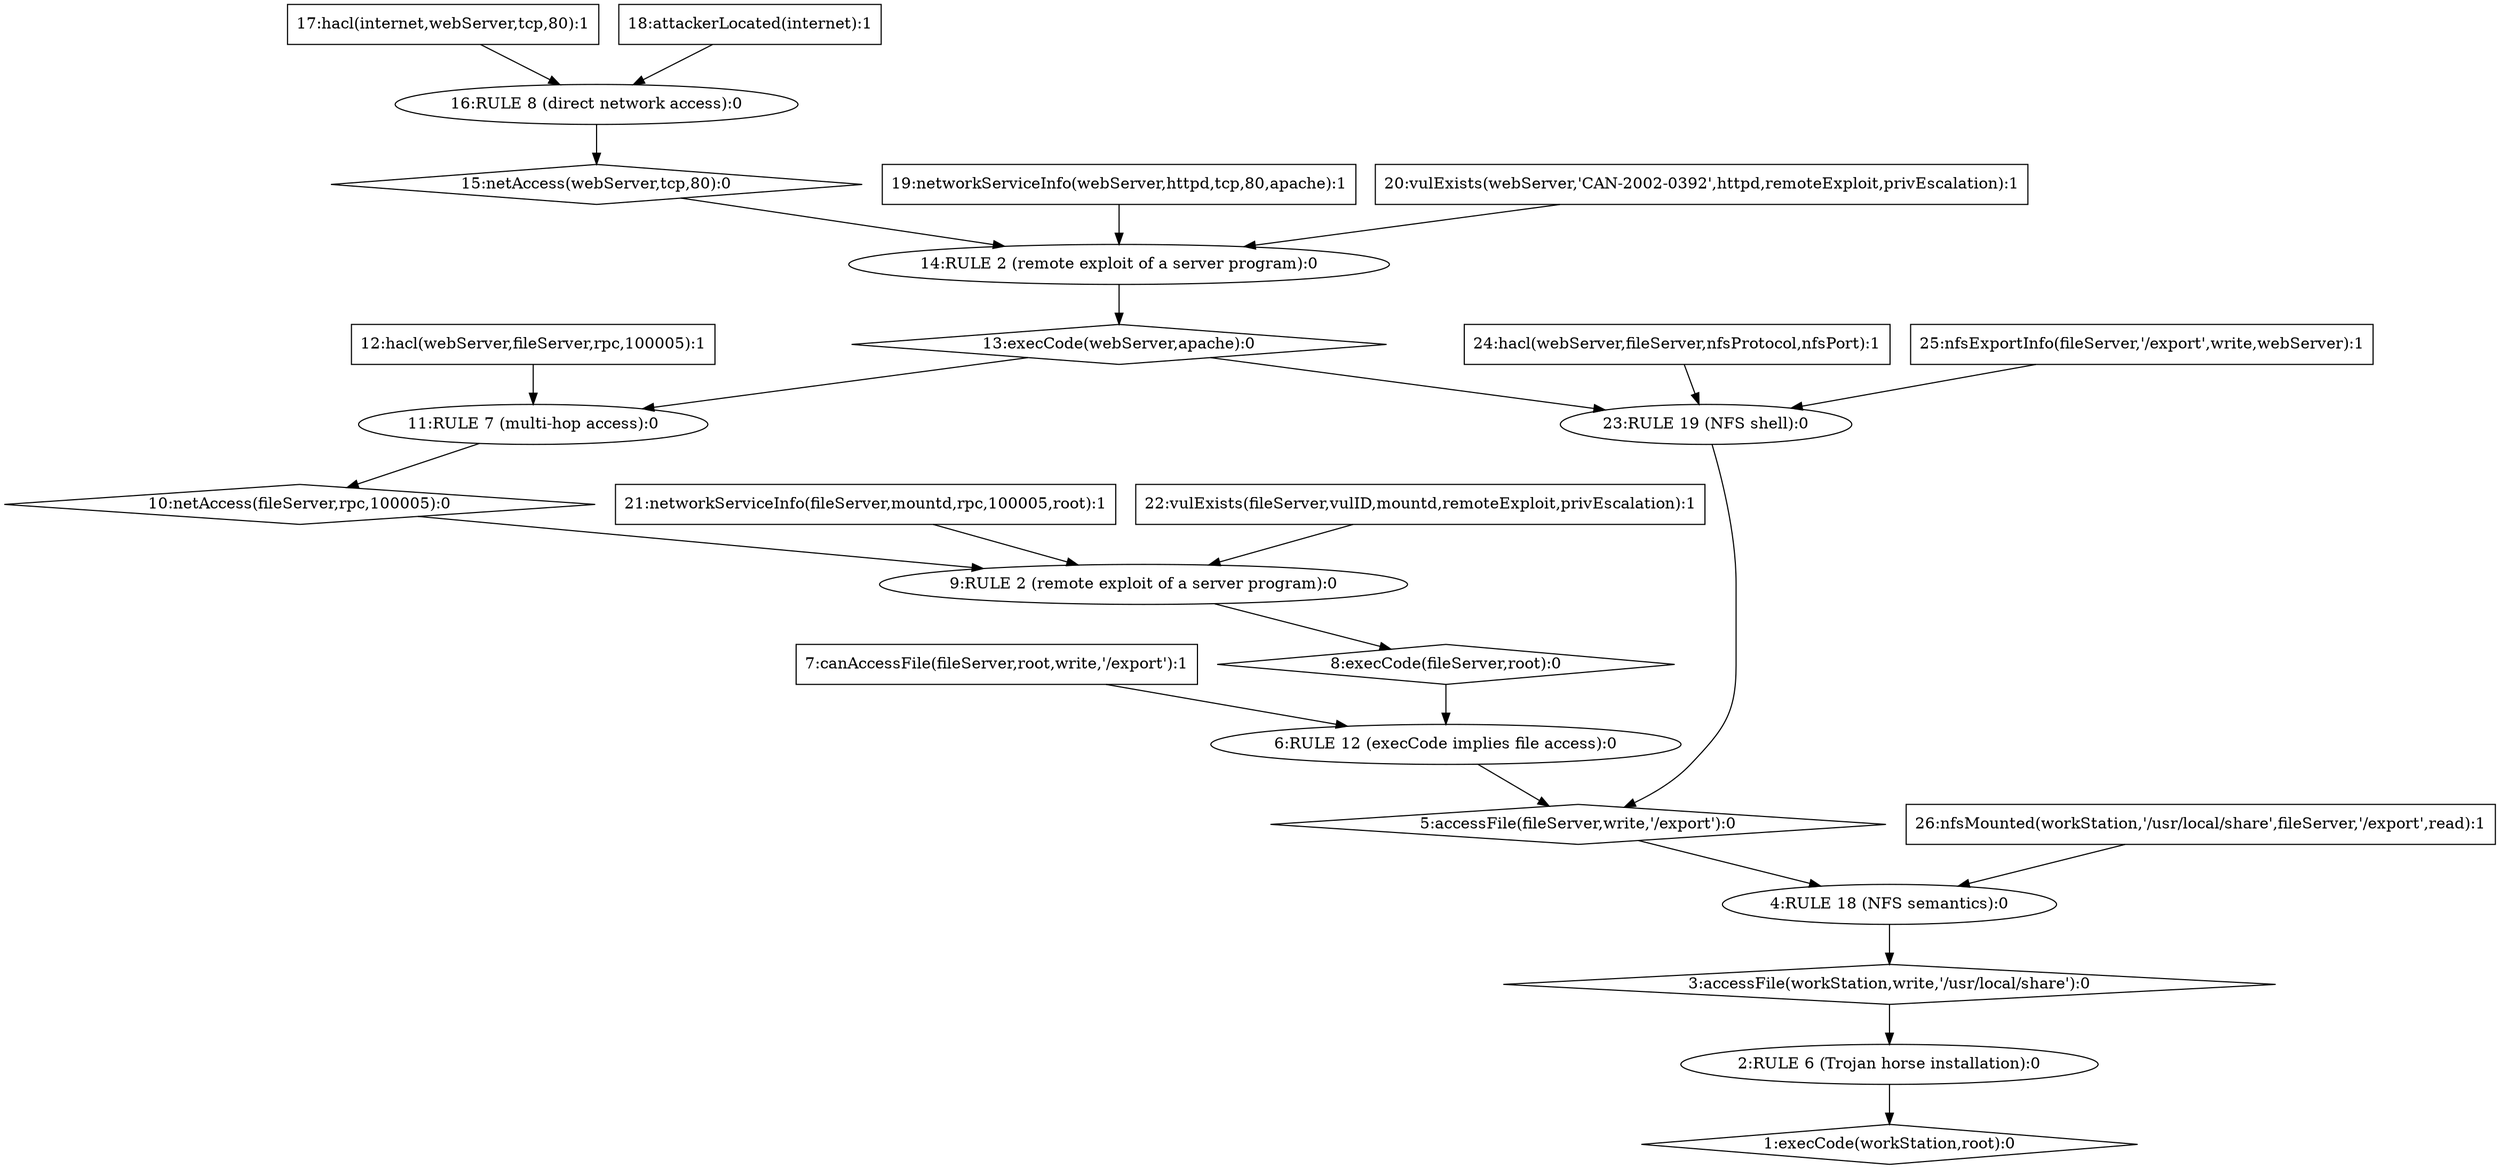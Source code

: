 digraph G {
	1 [label="1:execCode(workStation,root):0",shape=diamond];
	2 [label="2:RULE 6 (Trojan horse installation):0",shape=ellipse];
	3 [label="3:accessFile(workStation,write,'/usr/local/share'):0",shape=diamond];
	4 [label="4:RULE 18 (NFS semantics):0",shape=ellipse];
	5 [label="5:accessFile(fileServer,write,'/export'):0",shape=diamond];
	6 [label="6:RULE 12 (execCode implies file access):0",shape=ellipse];
	7 [label="7:canAccessFile(fileServer,root,write,'/export'):1",shape=box];
	8 [label="8:execCode(fileServer,root):0",shape=diamond];
	9 [label="9:RULE 2 (remote exploit of a server program):0",shape=ellipse];
	10 [label="10:netAccess(fileServer,rpc,100005):0",shape=diamond];
	11 [label="11:RULE 7 (multi-hop access):0",shape=ellipse];
	12 [label="12:hacl(webServer,fileServer,rpc,100005):1",shape=box];
	13 [label="13:execCode(webServer,apache):0",shape=diamond];
	14 [label="14:RULE 2 (remote exploit of a server program):0",shape=ellipse];
	15 [label="15:netAccess(webServer,tcp,80):0",shape=diamond];
	16 [label="16:RULE 8 (direct network access):0",shape=ellipse];
	17 [label="17:hacl(internet,webServer,tcp,80):1",shape=box];
	18 [label="18:attackerLocated(internet):1",shape=box];
	19 [label="19:networkServiceInfo(webServer,httpd,tcp,80,apache):1",shape=box];
	20 [label="20:vulExists(webServer,'CAN-2002-0392',httpd,remoteExploit,privEscalation):1",shape=box];
	21 [label="21:networkServiceInfo(fileServer,mountd,rpc,100005,root):1",shape=box];
	22 [label="22:vulExists(fileServer,vulID,mountd,remoteExploit,privEscalation):1",shape=box];
	23 [label="23:RULE 19 (NFS shell):0",shape=ellipse];
	24 [label="24:hacl(webServer,fileServer,nfsProtocol,nfsPort):1",shape=box];
	25 [label="25:nfsExportInfo(fileServer,'/export',write,webServer):1",shape=box];
	26 [label="26:nfsMounted(workStation,'/usr/local/share',fileServer,'/export',read):1",shape=box];
	7 -> 	6;
	12 -> 	11;
	17 -> 	16;
	18 -> 	16;
	16 -> 	15;
	15 -> 	14;
	19 -> 	14;
	20 -> 	14;
	14 -> 	13;
	13 -> 	11;
	11 -> 	10;
	10 -> 	9;
	21 -> 	9;
	22 -> 	9;
	9 -> 	8;
	8 -> 	6;
	6 -> 	5;
	24 -> 	23;
	25 -> 	23;
	13 -> 	23;
	23 -> 	5;
	5 -> 	4;
	26 -> 	4;
	4 -> 	3;
	3 -> 	2;
	2 -> 	1;
}
